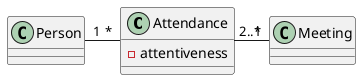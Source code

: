 @startuml

class Attendance {
    - attentiveness
}

Person "1" - "*" Attendance
Attendance "2..*" - "1" Meeting

@enduml